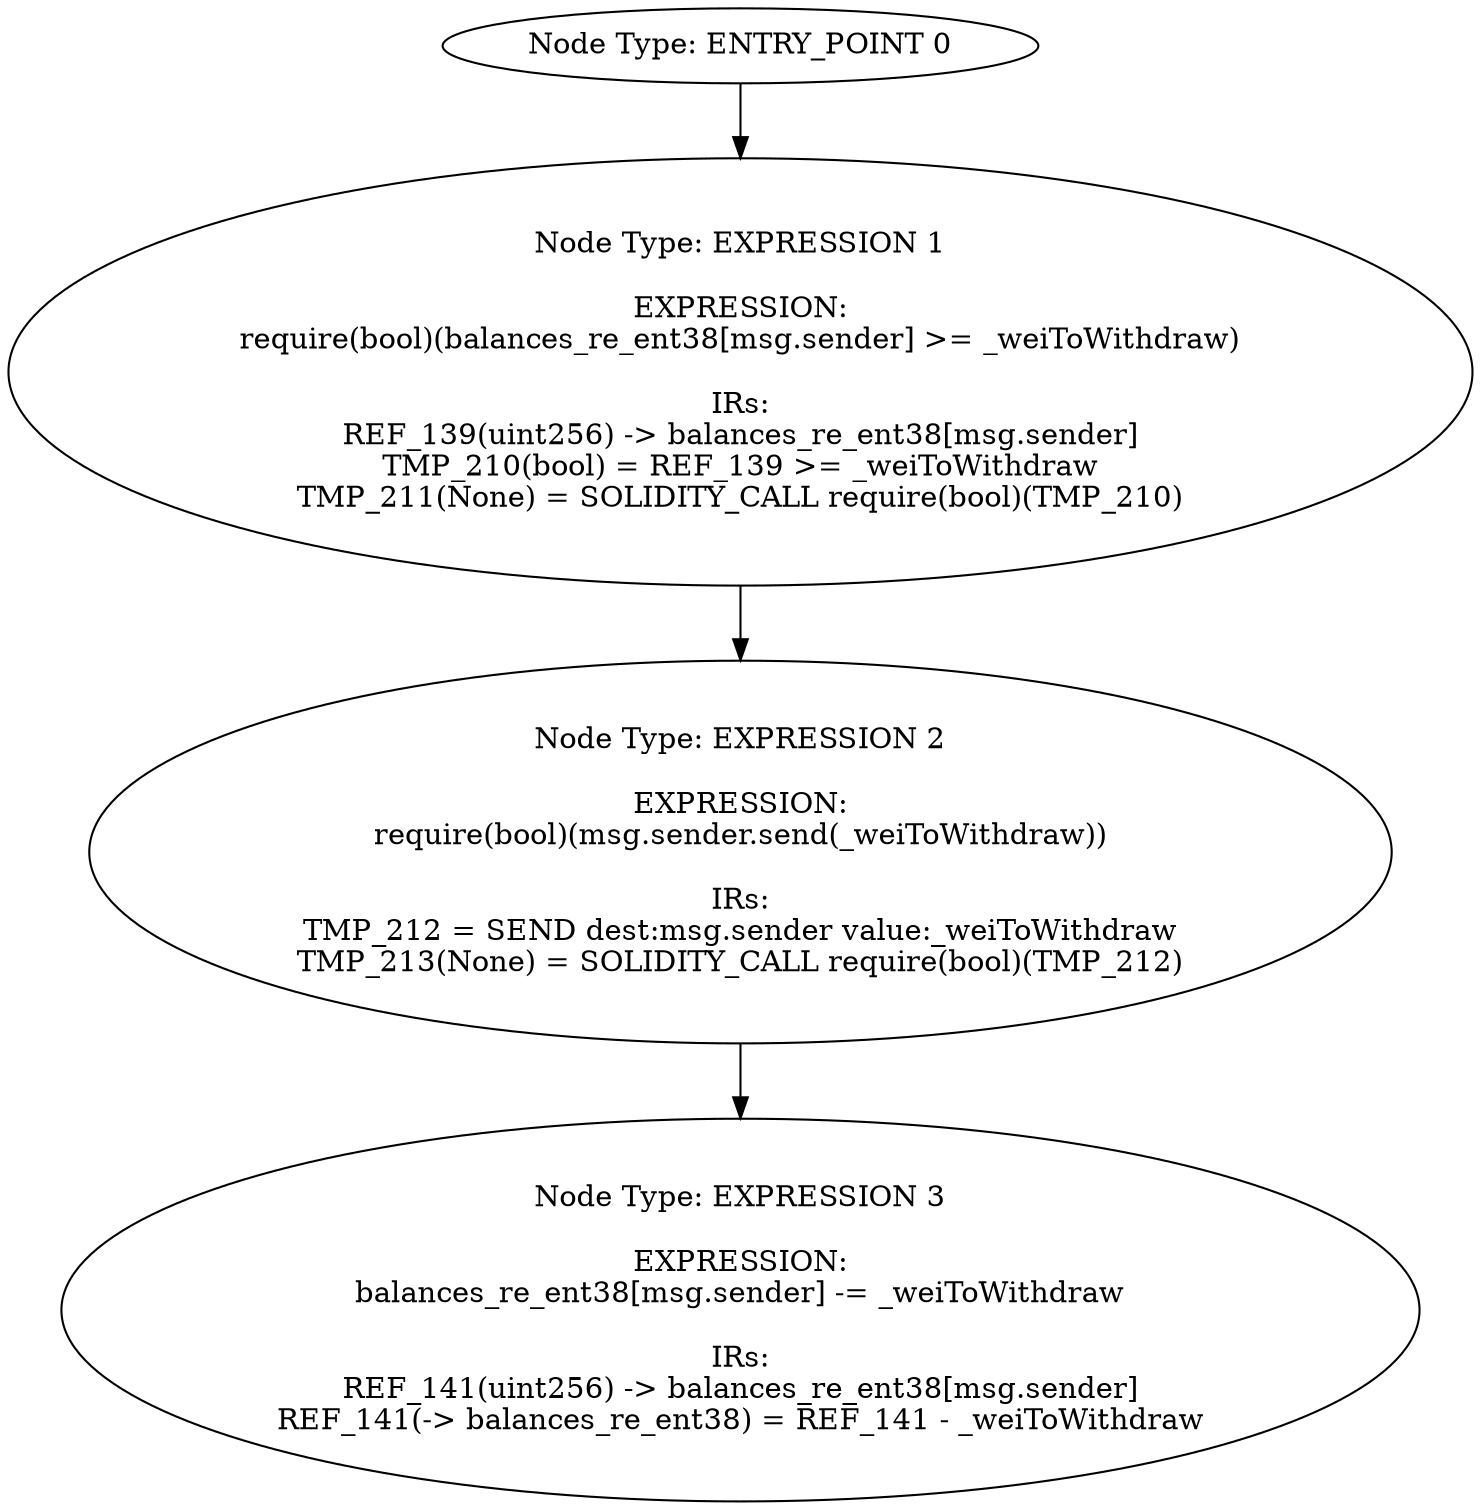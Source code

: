 digraph{
0[label="Node Type: ENTRY_POINT 0
"];
0->1;
1[label="Node Type: EXPRESSION 1

EXPRESSION:
require(bool)(balances_re_ent38[msg.sender] >= _weiToWithdraw)

IRs:
REF_139(uint256) -> balances_re_ent38[msg.sender]
TMP_210(bool) = REF_139 >= _weiToWithdraw
TMP_211(None) = SOLIDITY_CALL require(bool)(TMP_210)"];
1->2;
2[label="Node Type: EXPRESSION 2

EXPRESSION:
require(bool)(msg.sender.send(_weiToWithdraw))

IRs:
TMP_212 = SEND dest:msg.sender value:_weiToWithdraw
TMP_213(None) = SOLIDITY_CALL require(bool)(TMP_212)"];
2->3;
3[label="Node Type: EXPRESSION 3

EXPRESSION:
balances_re_ent38[msg.sender] -= _weiToWithdraw

IRs:
REF_141(uint256) -> balances_re_ent38[msg.sender]
REF_141(-> balances_re_ent38) = REF_141 - _weiToWithdraw"];
}
